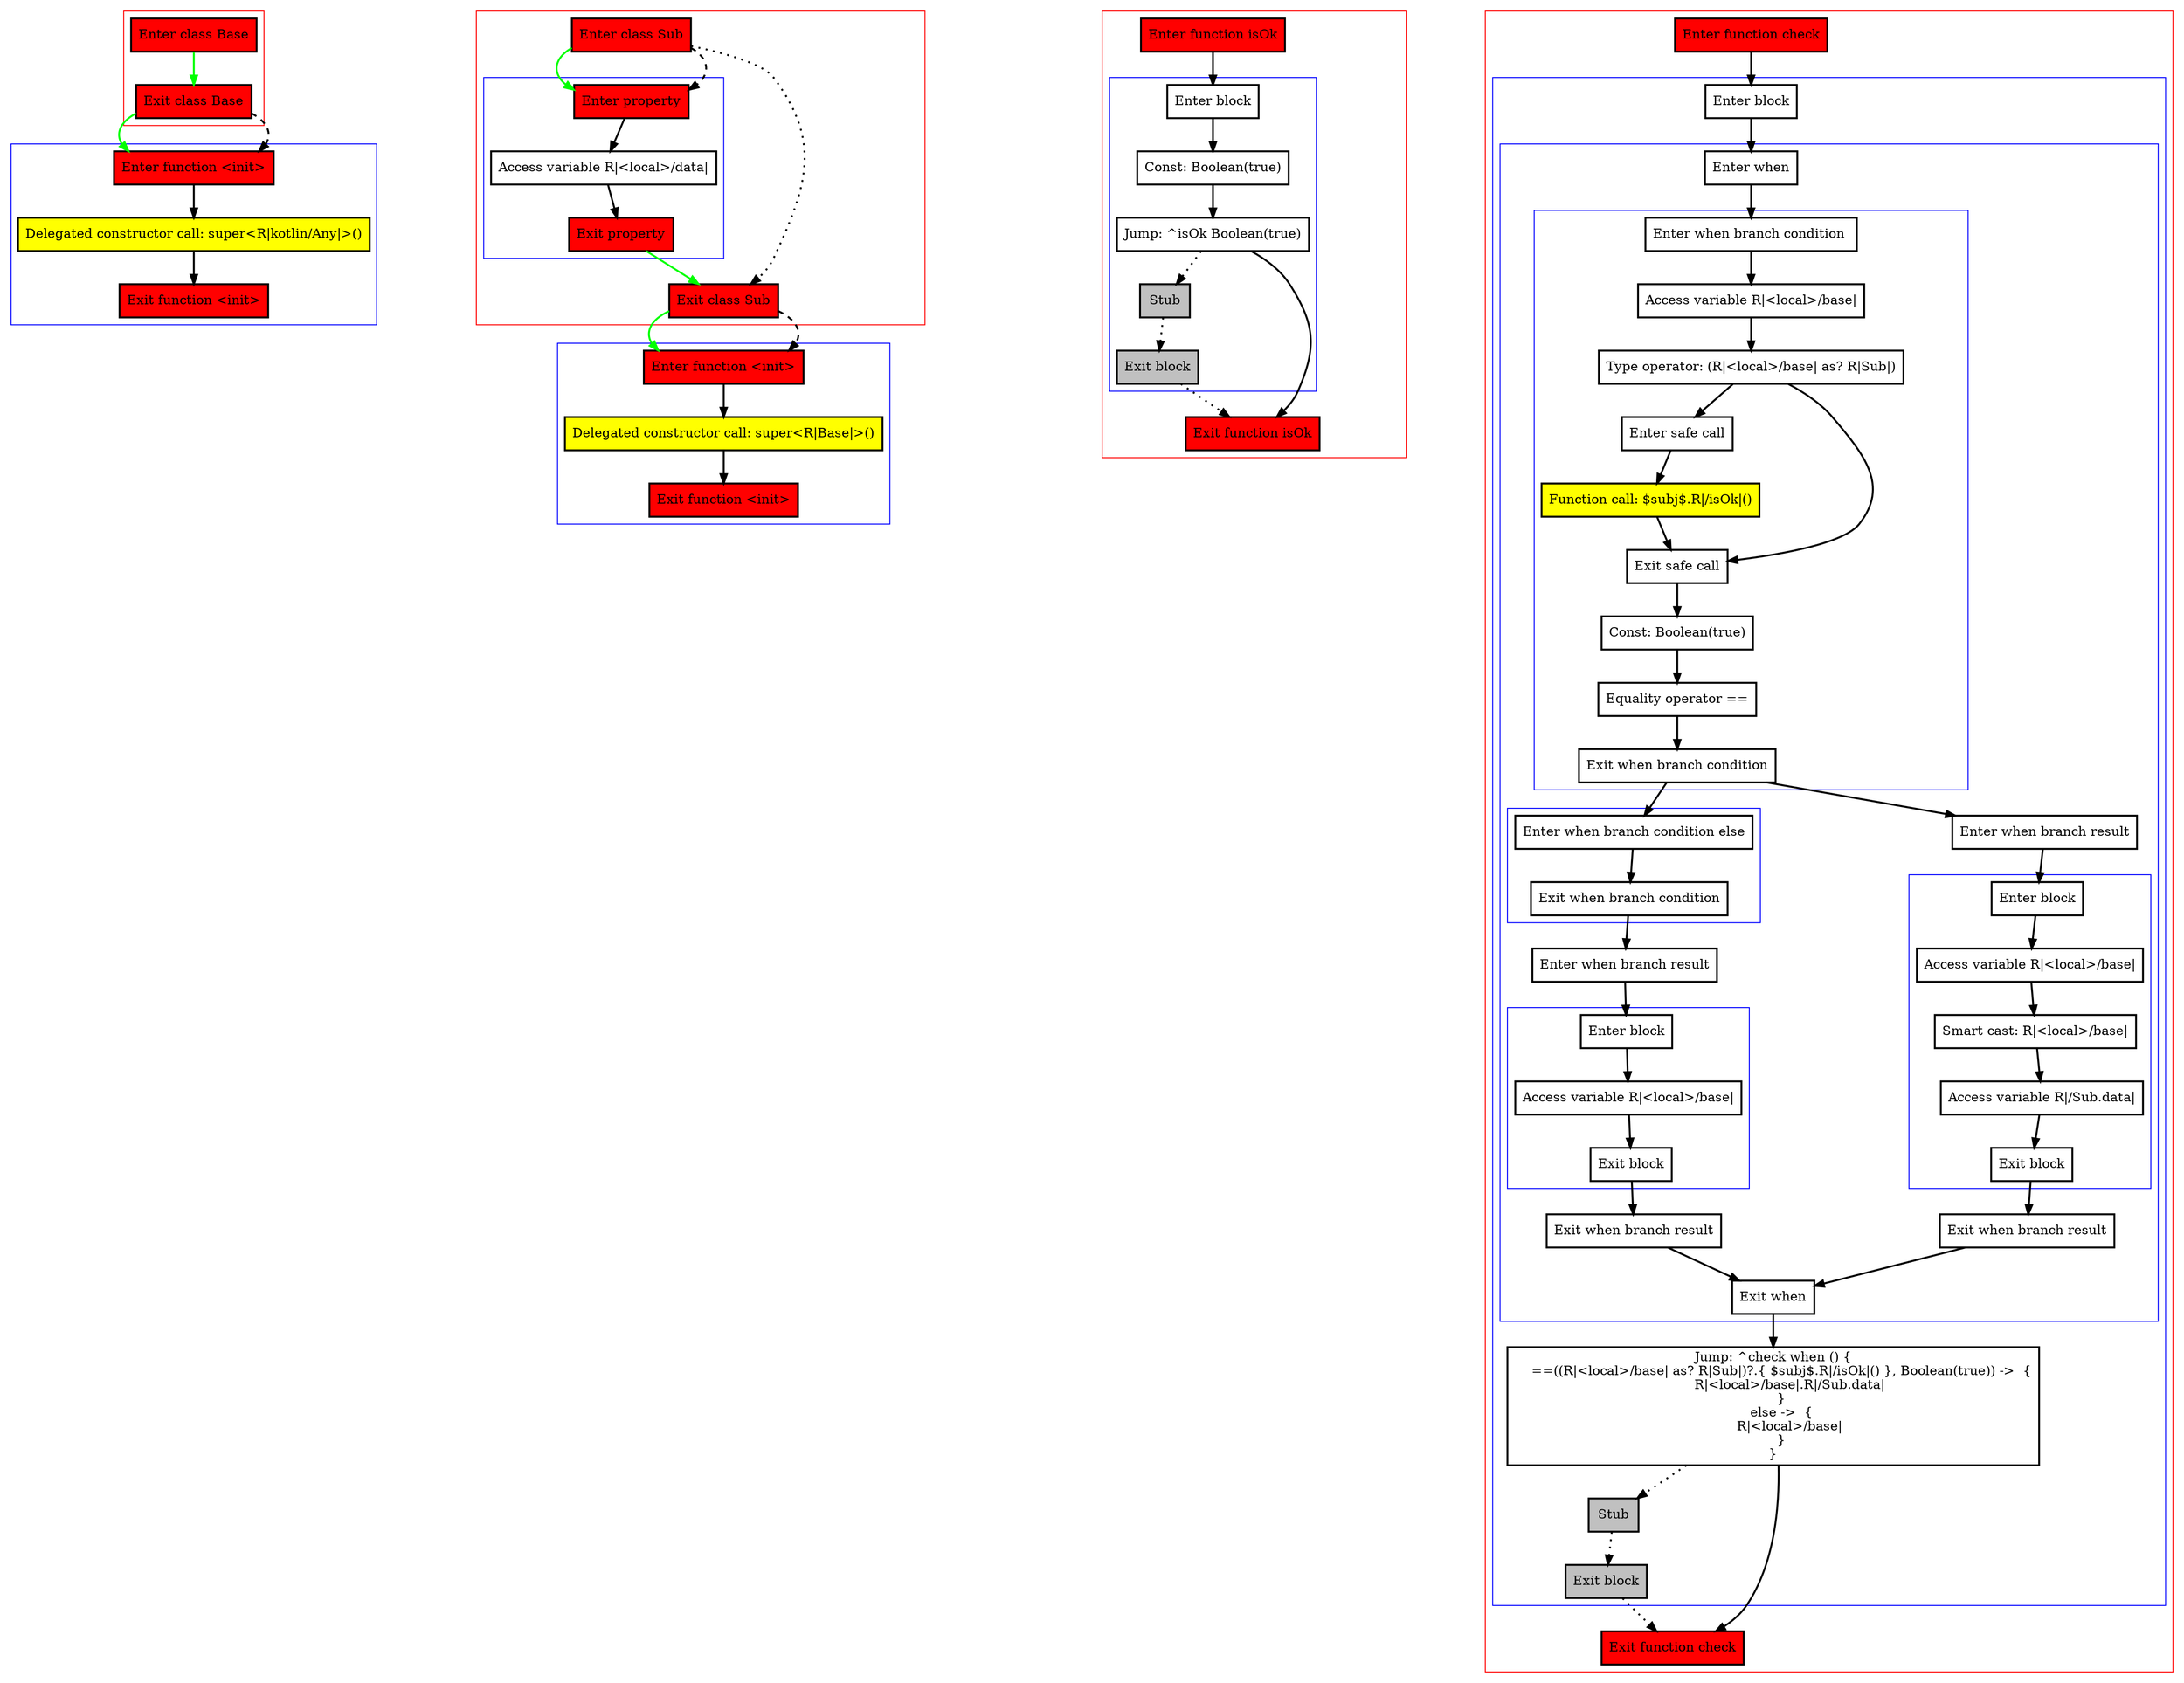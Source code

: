 digraph functionCallBound_kt {
    graph [nodesep=3]
    node [shape=box penwidth=2]
    edge [penwidth=2]

    subgraph cluster_0 {
        color=red
        0 [label="Enter class Base" style="filled" fillcolor=red];
        1 [label="Exit class Base" style="filled" fillcolor=red];
    }
    subgraph cluster_1 {
        color=blue
        2 [label="Enter function <init>" style="filled" fillcolor=red];
        3 [label="Delegated constructor call: super<R|kotlin/Any|>()" style="filled" fillcolor=yellow];
        4 [label="Exit function <init>" style="filled" fillcolor=red];
    }
    0 -> {1} [color=green];
    1 -> {2} [color=green];
    1 -> {2} [style=dashed];
    2 -> {3};
    3 -> {4};

    subgraph cluster_2 {
        color=red
        5 [label="Enter class Sub" style="filled" fillcolor=red];
        subgraph cluster_3 {
            color=blue
            6 [label="Enter property" style="filled" fillcolor=red];
            7 [label="Access variable R|<local>/data|"];
            8 [label="Exit property" style="filled" fillcolor=red];
        }
        9 [label="Exit class Sub" style="filled" fillcolor=red];
    }
    subgraph cluster_4 {
        color=blue
        10 [label="Enter function <init>" style="filled" fillcolor=red];
        11 [label="Delegated constructor call: super<R|Base|>()" style="filled" fillcolor=yellow];
        12 [label="Exit function <init>" style="filled" fillcolor=red];
    }
    5 -> {6} [color=green];
    5 -> {9} [style=dotted];
    5 -> {6} [style=dashed];
    6 -> {7};
    7 -> {8};
    8 -> {9} [color=green];
    9 -> {10} [color=green];
    9 -> {10} [style=dashed];
    10 -> {11};
    11 -> {12};

    subgraph cluster_5 {
        color=red
        13 [label="Enter function isOk" style="filled" fillcolor=red];
        subgraph cluster_6 {
            color=blue
            14 [label="Enter block"];
            15 [label="Const: Boolean(true)"];
            16 [label="Jump: ^isOk Boolean(true)"];
            17 [label="Stub" style="filled" fillcolor=gray];
            18 [label="Exit block" style="filled" fillcolor=gray];
        }
        19 [label="Exit function isOk" style="filled" fillcolor=red];
    }
    13 -> {14};
    14 -> {15};
    15 -> {16};
    16 -> {19};
    16 -> {17} [style=dotted];
    17 -> {18} [style=dotted];
    18 -> {19} [style=dotted];

    subgraph cluster_7 {
        color=red
        20 [label="Enter function check" style="filled" fillcolor=red];
        subgraph cluster_8 {
            color=blue
            21 [label="Enter block"];
            subgraph cluster_9 {
                color=blue
                22 [label="Enter when"];
                subgraph cluster_10 {
                    color=blue
                    23 [label="Enter when branch condition "];
                    24 [label="Access variable R|<local>/base|"];
                    25 [label="Type operator: (R|<local>/base| as? R|Sub|)"];
                    26 [label="Enter safe call"];
                    27 [label="Function call: $subj$.R|/isOk|()" style="filled" fillcolor=yellow];
                    28 [label="Exit safe call"];
                    29 [label="Const: Boolean(true)"];
                    30 [label="Equality operator =="];
                    31 [label="Exit when branch condition"];
                }
                subgraph cluster_11 {
                    color=blue
                    32 [label="Enter when branch condition else"];
                    33 [label="Exit when branch condition"];
                }
                34 [label="Enter when branch result"];
                subgraph cluster_12 {
                    color=blue
                    35 [label="Enter block"];
                    36 [label="Access variable R|<local>/base|"];
                    37 [label="Exit block"];
                }
                38 [label="Exit when branch result"];
                39 [label="Enter when branch result"];
                subgraph cluster_13 {
                    color=blue
                    40 [label="Enter block"];
                    41 [label="Access variable R|<local>/base|"];
                    42 [label="Smart cast: R|<local>/base|"];
                    43 [label="Access variable R|/Sub.data|"];
                    44 [label="Exit block"];
                }
                45 [label="Exit when branch result"];
                46 [label="Exit when"];
            }
            47 [label="Jump: ^check when () {
    ==((R|<local>/base| as? R|Sub|)?.{ $subj$.R|/isOk|() }, Boolean(true)) ->  {
        R|<local>/base|.R|/Sub.data|
    }
    else ->  {
        R|<local>/base|
    }
}
"];
            48 [label="Stub" style="filled" fillcolor=gray];
            49 [label="Exit block" style="filled" fillcolor=gray];
        }
        50 [label="Exit function check" style="filled" fillcolor=red];
    }
    20 -> {21};
    21 -> {22};
    22 -> {23};
    23 -> {24};
    24 -> {25};
    25 -> {26 28};
    26 -> {27};
    27 -> {28};
    28 -> {29};
    29 -> {30};
    30 -> {31};
    31 -> {32 39};
    32 -> {33};
    33 -> {34};
    34 -> {35};
    35 -> {36};
    36 -> {37};
    37 -> {38};
    38 -> {46};
    39 -> {40};
    40 -> {41};
    41 -> {42};
    42 -> {43};
    43 -> {44};
    44 -> {45};
    45 -> {46};
    46 -> {47};
    47 -> {50};
    47 -> {48} [style=dotted];
    48 -> {49} [style=dotted];
    49 -> {50} [style=dotted];

}
